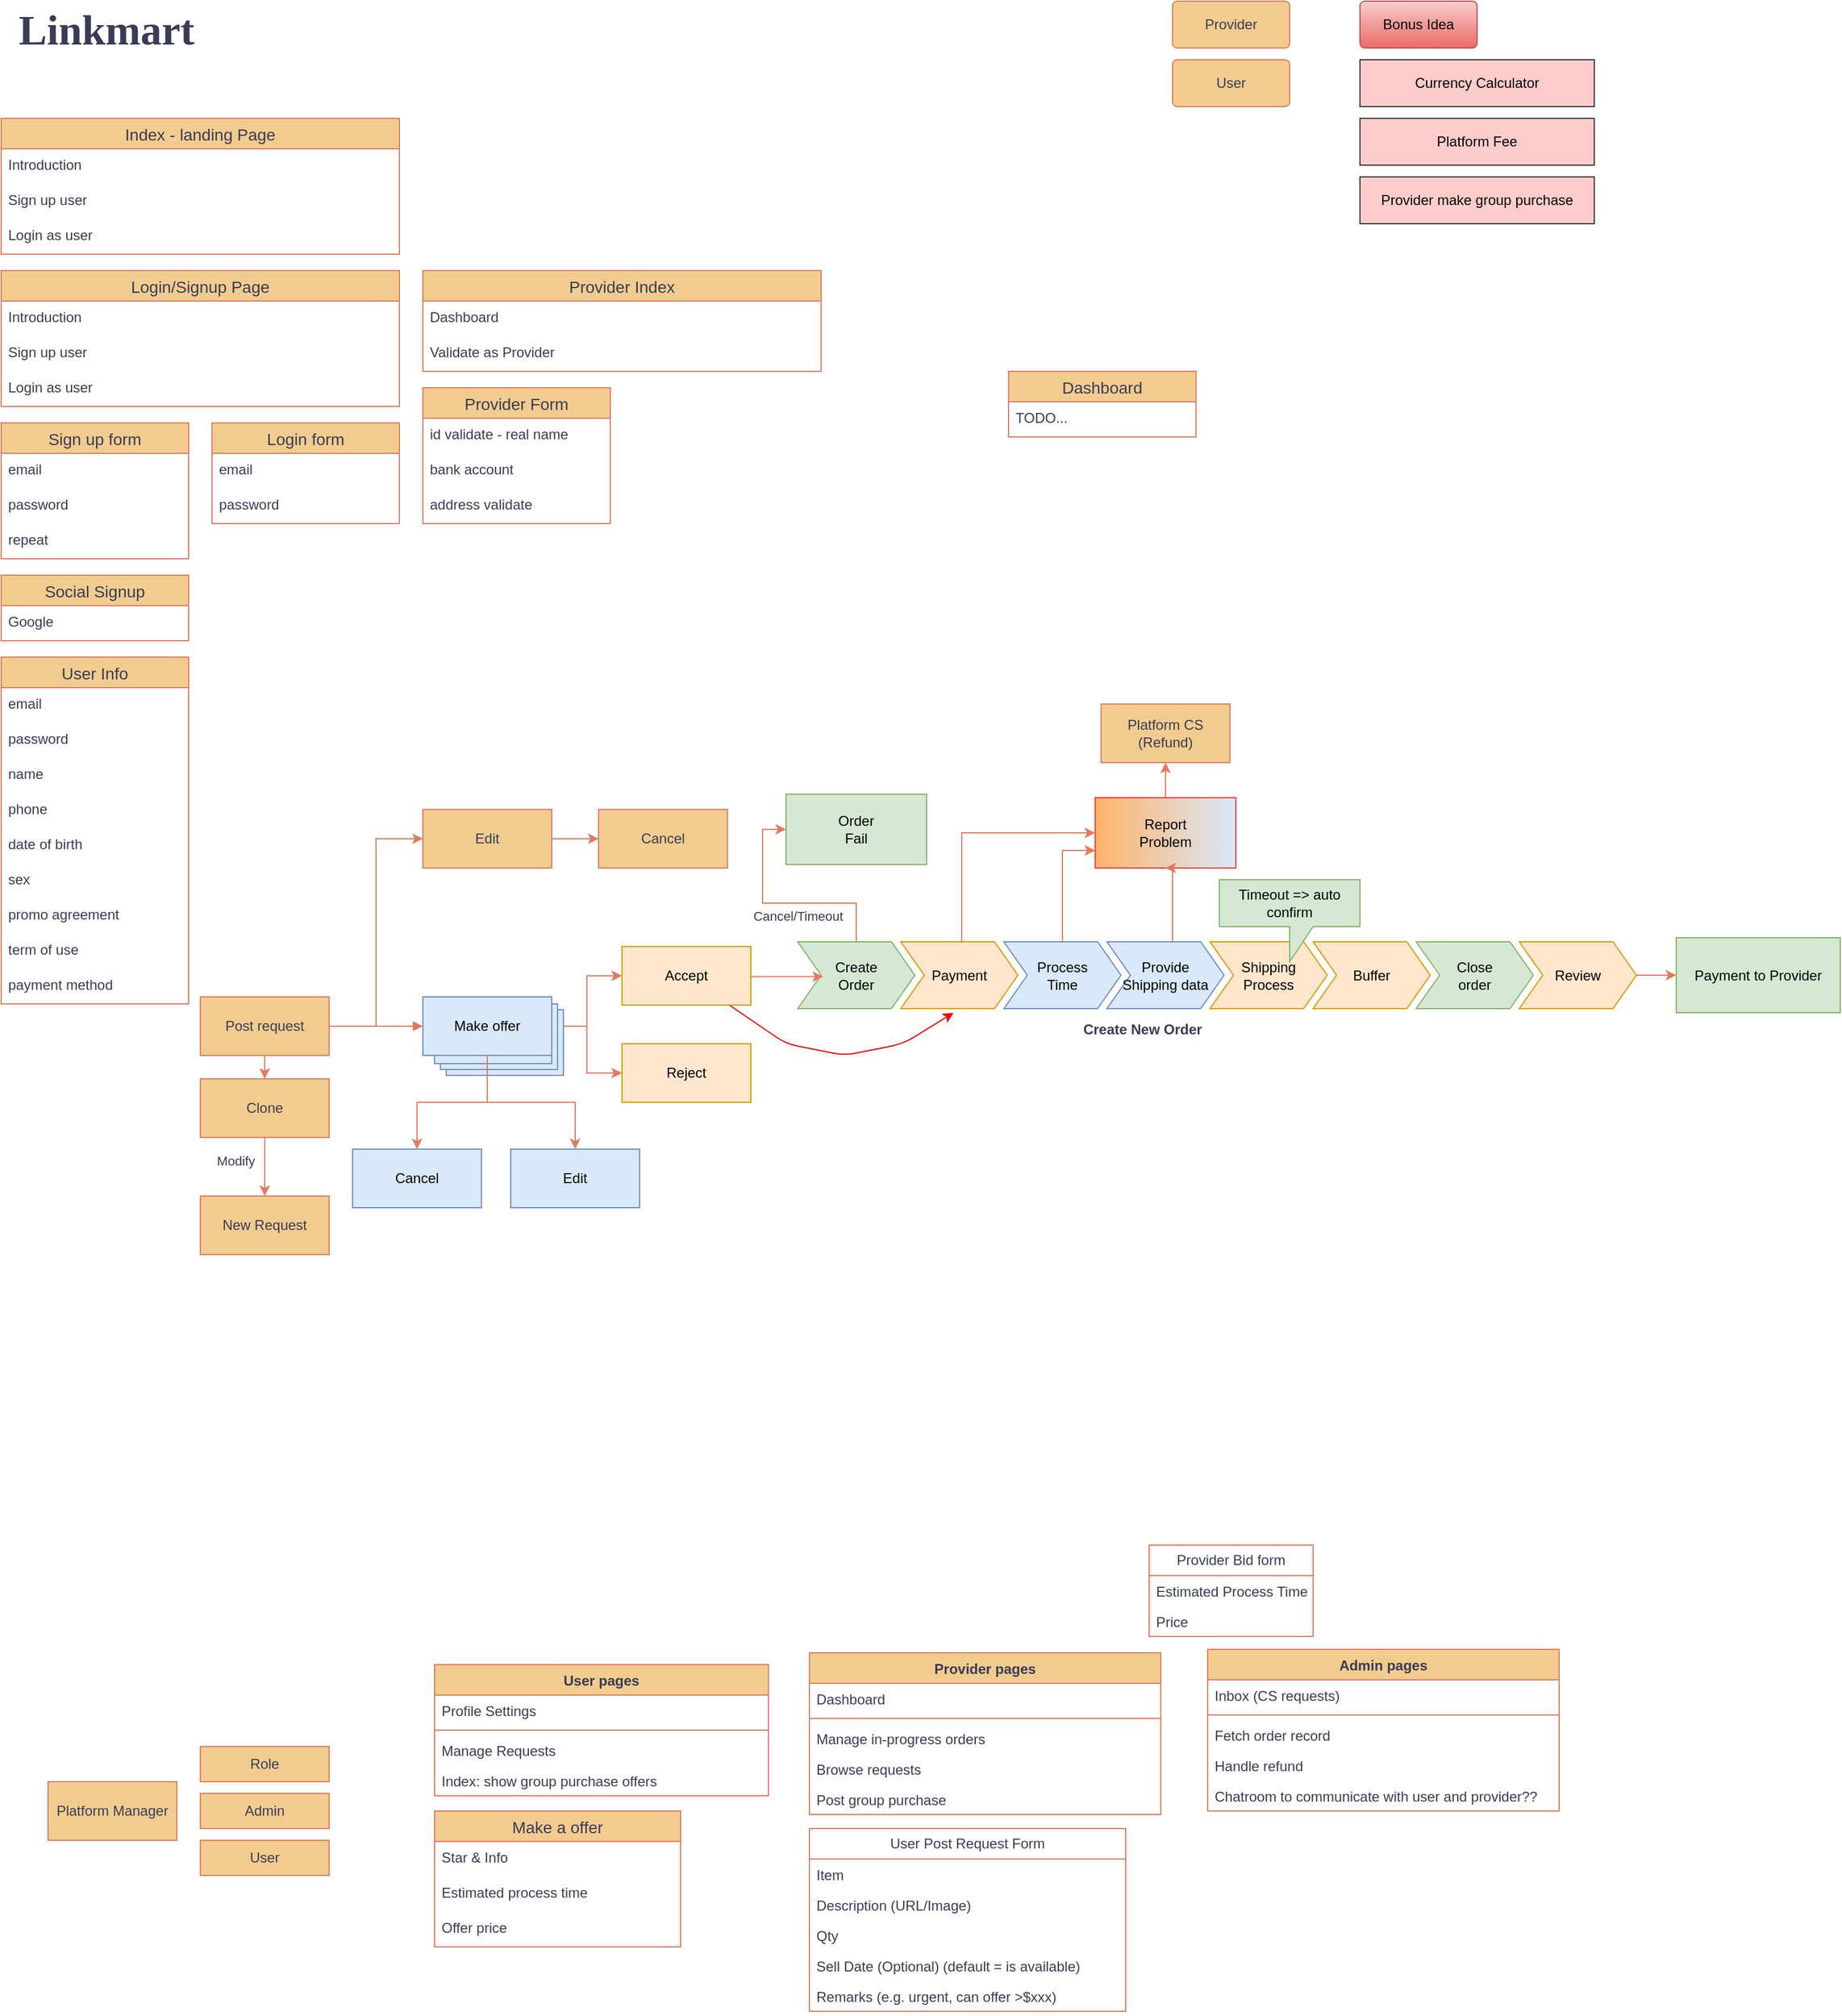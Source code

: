 <mxfile>
    <diagram name="第 1 页" id="0XTCU_xAV04RQrPbbyRg">
        <mxGraphModel dx="1621" dy="607" grid="1" gridSize="10" guides="1" tooltips="1" connect="1" arrows="1" fold="1" page="1" pageScale="1" pageWidth="1169" pageHeight="827" background="#ffffff" math="0" shadow="0">
            <root>
                <mxCell id="0"/>
                <mxCell id="1" parent="0"/>
                <mxCell id="cQLZh2I1I1kHdWBanhNK-2" value="&lt;font face=&quot;Verdana&quot; data-font-src=&quot;https://fonts.googleapis.com/css?family=ubuntu&quot; style=&quot;font-size: 36px;&quot;&gt;&lt;b style=&quot;&quot;&gt;Linkmart&lt;/b&gt;&lt;/font&gt;" style="text;html=1;strokeColor=none;fillColor=none;align=center;verticalAlign=middle;whiteSpace=wrap;rounded=0;fontColor=#393C56;" parent="1" vertex="1">
                    <mxGeometry x="60" y="30" width="140" height="30" as="geometry"/>
                </mxCell>
                <mxCell id="cQLZh2I1I1kHdWBanhNK-9" value="Index - landing Page" style="swimlane;fontStyle=0;childLayout=stackLayout;horizontal=1;startSize=26;horizontalStack=0;resizeParent=1;resizeParentMax=0;resizeLast=0;collapsible=1;marginBottom=0;align=center;fontSize=14;strokeColor=#E07A5F;fontColor=#393C56;fillColor=#F2CC8F;" parent="1" vertex="1">
                    <mxGeometry x="40" y="120" width="340" height="116" as="geometry"/>
                </mxCell>
                <mxCell id="cQLZh2I1I1kHdWBanhNK-10" value="Introduction" style="text;strokeColor=none;fillColor=none;spacingLeft=4;spacingRight=4;overflow=hidden;rotatable=0;points=[[0,0.5],[1,0.5]];portConstraint=eastwest;fontSize=12;whiteSpace=wrap;html=1;fontColor=#393C56;" parent="cQLZh2I1I1kHdWBanhNK-9" vertex="1">
                    <mxGeometry y="26" width="340" height="30" as="geometry"/>
                </mxCell>
                <mxCell id="cQLZh2I1I1kHdWBanhNK-11" value="Sign up user" style="text;strokeColor=none;fillColor=none;spacingLeft=4;spacingRight=4;overflow=hidden;rotatable=0;points=[[0,0.5],[1,0.5]];portConstraint=eastwest;fontSize=12;whiteSpace=wrap;html=1;fontColor=#393C56;" parent="cQLZh2I1I1kHdWBanhNK-9" vertex="1">
                    <mxGeometry y="56" width="340" height="30" as="geometry"/>
                </mxCell>
                <mxCell id="cQLZh2I1I1kHdWBanhNK-15" value="Login as user" style="text;strokeColor=none;fillColor=none;spacingLeft=4;spacingRight=4;overflow=hidden;rotatable=0;points=[[0,0.5],[1,0.5]];portConstraint=eastwest;fontSize=12;whiteSpace=wrap;html=1;fontColor=#393C56;" parent="cQLZh2I1I1kHdWBanhNK-9" vertex="1">
                    <mxGeometry y="86" width="340" height="30" as="geometry"/>
                </mxCell>
                <mxCell id="cQLZh2I1I1kHdWBanhNK-16" value="Sign up form" style="swimlane;fontStyle=0;childLayout=stackLayout;horizontal=1;startSize=26;horizontalStack=0;resizeParent=1;resizeParentMax=0;resizeLast=0;collapsible=1;marginBottom=0;align=center;fontSize=14;strokeColor=#E07A5F;fontColor=#393C56;fillColor=#F2CC8F;" parent="1" vertex="1">
                    <mxGeometry x="40" y="380" width="160" height="116" as="geometry"/>
                </mxCell>
                <mxCell id="cQLZh2I1I1kHdWBanhNK-17" value="email" style="text;strokeColor=none;fillColor=none;spacingLeft=4;spacingRight=4;overflow=hidden;rotatable=0;points=[[0,0.5],[1,0.5]];portConstraint=eastwest;fontSize=12;whiteSpace=wrap;html=1;fontColor=#393C56;" parent="cQLZh2I1I1kHdWBanhNK-16" vertex="1">
                    <mxGeometry y="26" width="160" height="30" as="geometry"/>
                </mxCell>
                <mxCell id="cQLZh2I1I1kHdWBanhNK-18" value="password" style="text;strokeColor=none;fillColor=none;spacingLeft=4;spacingRight=4;overflow=hidden;rotatable=0;points=[[0,0.5],[1,0.5]];portConstraint=eastwest;fontSize=12;whiteSpace=wrap;html=1;fontColor=#393C56;" parent="cQLZh2I1I1kHdWBanhNK-16" vertex="1">
                    <mxGeometry y="56" width="160" height="30" as="geometry"/>
                </mxCell>
                <mxCell id="cQLZh2I1I1kHdWBanhNK-19" value="repeat" style="text;strokeColor=none;fillColor=none;spacingLeft=4;spacingRight=4;overflow=hidden;rotatable=0;points=[[0,0.5],[1,0.5]];portConstraint=eastwest;fontSize=12;whiteSpace=wrap;html=1;fontColor=#393C56;" parent="cQLZh2I1I1kHdWBanhNK-16" vertex="1">
                    <mxGeometry y="86" width="160" height="30" as="geometry"/>
                </mxCell>
                <mxCell id="cQLZh2I1I1kHdWBanhNK-22" value="Login form" style="swimlane;fontStyle=0;childLayout=stackLayout;horizontal=1;startSize=26;horizontalStack=0;resizeParent=1;resizeParentMax=0;resizeLast=0;collapsible=1;marginBottom=0;align=center;fontSize=14;strokeColor=#E07A5F;fontColor=#393C56;fillColor=#F2CC8F;" parent="1" vertex="1">
                    <mxGeometry x="220" y="380" width="160" height="86" as="geometry"/>
                </mxCell>
                <mxCell id="cQLZh2I1I1kHdWBanhNK-23" value="email" style="text;strokeColor=none;fillColor=none;spacingLeft=4;spacingRight=4;overflow=hidden;rotatable=0;points=[[0,0.5],[1,0.5]];portConstraint=eastwest;fontSize=12;whiteSpace=wrap;html=1;fontColor=#393C56;" parent="cQLZh2I1I1kHdWBanhNK-22" vertex="1">
                    <mxGeometry y="26" width="160" height="30" as="geometry"/>
                </mxCell>
                <mxCell id="cQLZh2I1I1kHdWBanhNK-24" value="password" style="text;strokeColor=none;fillColor=none;spacingLeft=4;spacingRight=4;overflow=hidden;rotatable=0;points=[[0,0.5],[1,0.5]];portConstraint=eastwest;fontSize=12;whiteSpace=wrap;html=1;fontColor=#393C56;" parent="cQLZh2I1I1kHdWBanhNK-22" vertex="1">
                    <mxGeometry y="56" width="160" height="30" as="geometry"/>
                </mxCell>
                <mxCell id="cQLZh2I1I1kHdWBanhNK-32" value="Dashboard" style="swimlane;fontStyle=0;childLayout=stackLayout;horizontal=1;startSize=26;horizontalStack=0;resizeParent=1;resizeParentMax=0;resizeLast=0;collapsible=1;marginBottom=0;align=center;fontSize=14;strokeColor=#E07A5F;fontColor=#393C56;fillColor=#F2CC8F;" parent="1" vertex="1">
                    <mxGeometry x="900" y="336" width="160" height="56" as="geometry"/>
                </mxCell>
                <mxCell id="cQLZh2I1I1kHdWBanhNK-34" value="TODO..." style="text;strokeColor=none;fillColor=none;spacingLeft=4;spacingRight=4;overflow=hidden;rotatable=0;points=[[0,0.5],[1,0.5]];portConstraint=eastwest;fontSize=12;whiteSpace=wrap;html=1;fontColor=#393C56;" parent="cQLZh2I1I1kHdWBanhNK-32" vertex="1">
                    <mxGeometry y="26" width="160" height="30" as="geometry"/>
                </mxCell>
                <mxCell id="cQLZh2I1I1kHdWBanhNK-39" value="Provider" style="rounded=1;arcSize=10;whiteSpace=wrap;html=1;align=center;strokeColor=#E07A5F;fontColor=#393C56;fillColor=#F2CC8F;" parent="1" vertex="1">
                    <mxGeometry x="1040" y="20" width="100" height="40" as="geometry"/>
                </mxCell>
                <mxCell id="cQLZh2I1I1kHdWBanhNK-40" value="User" style="rounded=1;arcSize=10;whiteSpace=wrap;html=1;align=center;strokeColor=#E07A5F;fontColor=#393C56;fillColor=#F2CC8F;" parent="1" vertex="1">
                    <mxGeometry x="1040" y="70" width="100" height="40" as="geometry"/>
                </mxCell>
                <mxCell id="cQLZh2I1I1kHdWBanhNK-42" value="Login/Signup Page" style="swimlane;fontStyle=0;childLayout=stackLayout;horizontal=1;startSize=26;horizontalStack=0;resizeParent=1;resizeParentMax=0;resizeLast=0;collapsible=1;marginBottom=0;align=center;fontSize=14;strokeColor=#E07A5F;fontColor=#393C56;fillColor=#F2CC8F;" parent="1" vertex="1">
                    <mxGeometry x="40" y="250" width="340" height="116" as="geometry"/>
                </mxCell>
                <mxCell id="cQLZh2I1I1kHdWBanhNK-43" value="Introduction" style="text;strokeColor=none;fillColor=none;spacingLeft=4;spacingRight=4;overflow=hidden;rotatable=0;points=[[0,0.5],[1,0.5]];portConstraint=eastwest;fontSize=12;whiteSpace=wrap;html=1;fontColor=#393C56;" parent="cQLZh2I1I1kHdWBanhNK-42" vertex="1">
                    <mxGeometry y="26" width="340" height="30" as="geometry"/>
                </mxCell>
                <mxCell id="cQLZh2I1I1kHdWBanhNK-44" value="Sign up user" style="text;strokeColor=none;fillColor=none;spacingLeft=4;spacingRight=4;overflow=hidden;rotatable=0;points=[[0,0.5],[1,0.5]];portConstraint=eastwest;fontSize=12;whiteSpace=wrap;html=1;fontColor=#393C56;" parent="cQLZh2I1I1kHdWBanhNK-42" vertex="1">
                    <mxGeometry y="56" width="340" height="30" as="geometry"/>
                </mxCell>
                <mxCell id="cQLZh2I1I1kHdWBanhNK-45" value="Login as user" style="text;strokeColor=none;fillColor=none;spacingLeft=4;spacingRight=4;overflow=hidden;rotatable=0;points=[[0,0.5],[1,0.5]];portConstraint=eastwest;fontSize=12;whiteSpace=wrap;html=1;fontColor=#393C56;" parent="cQLZh2I1I1kHdWBanhNK-42" vertex="1">
                    <mxGeometry y="86" width="340" height="30" as="geometry"/>
                </mxCell>
                <mxCell id="cQLZh2I1I1kHdWBanhNK-47" value="Social Signup" style="swimlane;fontStyle=0;childLayout=stackLayout;horizontal=1;startSize=26;horizontalStack=0;resizeParent=1;resizeParentMax=0;resizeLast=0;collapsible=1;marginBottom=0;align=center;fontSize=14;strokeColor=#E07A5F;fontColor=#393C56;fillColor=#F2CC8F;" parent="1" vertex="1">
                    <mxGeometry x="40" y="510" width="160" height="56" as="geometry"/>
                </mxCell>
                <mxCell id="cQLZh2I1I1kHdWBanhNK-49" value="Google" style="text;strokeColor=none;fillColor=none;spacingLeft=4;spacingRight=4;overflow=hidden;rotatable=0;points=[[0,0.5],[1,0.5]];portConstraint=eastwest;fontSize=12;whiteSpace=wrap;html=1;fontColor=#393C56;" parent="cQLZh2I1I1kHdWBanhNK-47" vertex="1">
                    <mxGeometry y="26" width="160" height="30" as="geometry"/>
                </mxCell>
                <mxCell id="CWFfOzk6u2GjA8sNsx_d-1" value="Provider Form" style="swimlane;fontStyle=0;childLayout=stackLayout;horizontal=1;startSize=26;horizontalStack=0;resizeParent=1;resizeParentMax=0;resizeLast=0;collapsible=1;marginBottom=0;align=center;fontSize=14;strokeColor=#E07A5F;fontColor=#393C56;fillColor=#F2CC8F;" parent="1" vertex="1">
                    <mxGeometry x="400" y="350" width="160" height="116" as="geometry"/>
                </mxCell>
                <mxCell id="CWFfOzk6u2GjA8sNsx_d-4" value="id validate - real name" style="text;strokeColor=none;fillColor=none;spacingLeft=4;spacingRight=4;overflow=hidden;rotatable=0;points=[[0,0.5],[1,0.5]];portConstraint=eastwest;fontSize=12;whiteSpace=wrap;html=1;fontColor=#393C56;" parent="CWFfOzk6u2GjA8sNsx_d-1" vertex="1">
                    <mxGeometry y="26" width="160" height="30" as="geometry"/>
                </mxCell>
                <mxCell id="CWFfOzk6u2GjA8sNsx_d-9" value="bank account" style="text;strokeColor=none;fillColor=none;spacingLeft=4;spacingRight=4;overflow=hidden;rotatable=0;points=[[0,0.5],[1,0.5]];portConstraint=eastwest;fontSize=12;whiteSpace=wrap;html=1;fontColor=#393C56;" parent="CWFfOzk6u2GjA8sNsx_d-1" vertex="1">
                    <mxGeometry y="56" width="160" height="30" as="geometry"/>
                </mxCell>
                <mxCell id="CWFfOzk6u2GjA8sNsx_d-26" value="address validate" style="text;strokeColor=none;fillColor=none;spacingLeft=4;spacingRight=4;overflow=hidden;rotatable=0;points=[[0,0.5],[1,0.5]];portConstraint=eastwest;fontSize=12;whiteSpace=wrap;html=1;fontColor=#393C56;" parent="CWFfOzk6u2GjA8sNsx_d-1" vertex="1">
                    <mxGeometry y="86" width="160" height="30" as="geometry"/>
                </mxCell>
                <mxCell id="CWFfOzk6u2GjA8sNsx_d-10" value="Provider Index" style="swimlane;fontStyle=0;childLayout=stackLayout;horizontal=1;startSize=26;horizontalStack=0;resizeParent=1;resizeParentMax=0;resizeLast=0;collapsible=1;marginBottom=0;align=center;fontSize=14;strokeColor=#E07A5F;fontColor=#393C56;fillColor=#F2CC8F;" parent="1" vertex="1">
                    <mxGeometry x="400" y="250" width="340" height="86" as="geometry"/>
                </mxCell>
                <mxCell id="CWFfOzk6u2GjA8sNsx_d-11" value="Dashboard" style="text;strokeColor=none;fillColor=none;spacingLeft=4;spacingRight=4;overflow=hidden;rotatable=0;points=[[0,0.5],[1,0.5]];portConstraint=eastwest;fontSize=12;whiteSpace=wrap;html=1;fontColor=#393C56;" parent="CWFfOzk6u2GjA8sNsx_d-10" vertex="1">
                    <mxGeometry y="26" width="340" height="30" as="geometry"/>
                </mxCell>
                <mxCell id="CWFfOzk6u2GjA8sNsx_d-14" value="Validate as Provider" style="text;strokeColor=none;fillColor=none;spacingLeft=4;spacingRight=4;overflow=hidden;rotatable=0;points=[[0,0.5],[1,0.5]];portConstraint=eastwest;fontSize=12;whiteSpace=wrap;html=1;fontColor=#393C56;" parent="CWFfOzk6u2GjA8sNsx_d-10" vertex="1">
                    <mxGeometry y="56" width="340" height="30" as="geometry"/>
                </mxCell>
                <mxCell id="CWFfOzk6u2GjA8sNsx_d-15" value="User Info" style="swimlane;fontStyle=0;childLayout=stackLayout;horizontal=1;startSize=26;horizontalStack=0;resizeParent=1;resizeParentMax=0;resizeLast=0;collapsible=1;marginBottom=0;align=center;fontSize=14;strokeColor=#E07A5F;fontColor=#393C56;fillColor=#F2CC8F;" parent="1" vertex="1">
                    <mxGeometry x="40" y="580" width="160" height="296" as="geometry"/>
                </mxCell>
                <mxCell id="CWFfOzk6u2GjA8sNsx_d-16" value="email" style="text;strokeColor=none;fillColor=none;spacingLeft=4;spacingRight=4;overflow=hidden;rotatable=0;points=[[0,0.5],[1,0.5]];portConstraint=eastwest;fontSize=12;whiteSpace=wrap;html=1;fontColor=#393C56;" parent="CWFfOzk6u2GjA8sNsx_d-15" vertex="1">
                    <mxGeometry y="26" width="160" height="30" as="geometry"/>
                </mxCell>
                <mxCell id="CWFfOzk6u2GjA8sNsx_d-17" value="password" style="text;strokeColor=none;fillColor=none;spacingLeft=4;spacingRight=4;overflow=hidden;rotatable=0;points=[[0,0.5],[1,0.5]];portConstraint=eastwest;fontSize=12;whiteSpace=wrap;html=1;fontColor=#393C56;" parent="CWFfOzk6u2GjA8sNsx_d-15" vertex="1">
                    <mxGeometry y="56" width="160" height="30" as="geometry"/>
                </mxCell>
                <mxCell id="CWFfOzk6u2GjA8sNsx_d-18" value="name" style="text;strokeColor=none;fillColor=none;spacingLeft=4;spacingRight=4;overflow=hidden;rotatable=0;points=[[0,0.5],[1,0.5]];portConstraint=eastwest;fontSize=12;whiteSpace=wrap;html=1;fontColor=#393C56;" parent="CWFfOzk6u2GjA8sNsx_d-15" vertex="1">
                    <mxGeometry y="86" width="160" height="30" as="geometry"/>
                </mxCell>
                <mxCell id="CWFfOzk6u2GjA8sNsx_d-19" value="phone" style="text;strokeColor=none;fillColor=none;spacingLeft=4;spacingRight=4;overflow=hidden;rotatable=0;points=[[0,0.5],[1,0.5]];portConstraint=eastwest;fontSize=12;whiteSpace=wrap;html=1;fontColor=#393C56;" parent="CWFfOzk6u2GjA8sNsx_d-15" vertex="1">
                    <mxGeometry y="116" width="160" height="30" as="geometry"/>
                </mxCell>
                <mxCell id="CWFfOzk6u2GjA8sNsx_d-20" value="date of birth" style="text;strokeColor=none;fillColor=none;spacingLeft=4;spacingRight=4;overflow=hidden;rotatable=0;points=[[0,0.5],[1,0.5]];portConstraint=eastwest;fontSize=12;whiteSpace=wrap;html=1;fontColor=#393C56;" parent="CWFfOzk6u2GjA8sNsx_d-15" vertex="1">
                    <mxGeometry y="146" width="160" height="30" as="geometry"/>
                </mxCell>
                <mxCell id="CWFfOzk6u2GjA8sNsx_d-21" value="sex" style="text;strokeColor=none;fillColor=none;spacingLeft=4;spacingRight=4;overflow=hidden;rotatable=0;points=[[0,0.5],[1,0.5]];portConstraint=eastwest;fontSize=12;whiteSpace=wrap;html=1;fontColor=#393C56;" parent="CWFfOzk6u2GjA8sNsx_d-15" vertex="1">
                    <mxGeometry y="176" width="160" height="30" as="geometry"/>
                </mxCell>
                <mxCell id="CWFfOzk6u2GjA8sNsx_d-22" value="promo agreement" style="text;strokeColor=none;fillColor=none;spacingLeft=4;spacingRight=4;overflow=hidden;rotatable=0;points=[[0,0.5],[1,0.5]];portConstraint=eastwest;fontSize=12;whiteSpace=wrap;html=1;fontColor=#393C56;" parent="CWFfOzk6u2GjA8sNsx_d-15" vertex="1">
                    <mxGeometry y="206" width="160" height="30" as="geometry"/>
                </mxCell>
                <mxCell id="CWFfOzk6u2GjA8sNsx_d-23" value="term of use" style="text;strokeColor=none;fillColor=none;spacingLeft=4;spacingRight=4;overflow=hidden;rotatable=0;points=[[0,0.5],[1,0.5]];portConstraint=eastwest;fontSize=12;whiteSpace=wrap;html=1;fontColor=#393C56;" parent="CWFfOzk6u2GjA8sNsx_d-15" vertex="1">
                    <mxGeometry y="236" width="160" height="30" as="geometry"/>
                </mxCell>
                <mxCell id="CWFfOzk6u2GjA8sNsx_d-223" value="payment method" style="text;strokeColor=none;fillColor=none;spacingLeft=4;spacingRight=4;overflow=hidden;rotatable=0;points=[[0,0.5],[1,0.5]];portConstraint=eastwest;fontSize=12;whiteSpace=wrap;html=1;fontColor=#393C56;" parent="CWFfOzk6u2GjA8sNsx_d-15" vertex="1">
                    <mxGeometry y="266" width="160" height="30" as="geometry"/>
                </mxCell>
                <mxCell id="CWFfOzk6u2GjA8sNsx_d-36" value="Platform Manager" style="html=1;whiteSpace=wrap;strokeColor=#E07A5F;fontColor=#393C56;fillColor=#F2CC8F;" parent="1" vertex="1">
                    <mxGeometry x="80" y="1540" width="110" height="50" as="geometry"/>
                </mxCell>
                <mxCell id="CWFfOzk6u2GjA8sNsx_d-41" value="" style="group" parent="1" connectable="0" vertex="1">
                    <mxGeometry x="210" y="1510" width="110" height="110" as="geometry"/>
                </mxCell>
                <mxCell id="CWFfOzk6u2GjA8sNsx_d-38" value="Role" style="html=1;whiteSpace=wrap;strokeColor=#E07A5F;fontColor=#393C56;fillColor=#F2CC8F;" parent="CWFfOzk6u2GjA8sNsx_d-41" vertex="1">
                    <mxGeometry width="110" height="30" as="geometry"/>
                </mxCell>
                <mxCell id="CWFfOzk6u2GjA8sNsx_d-39" value="Admin" style="html=1;whiteSpace=wrap;strokeColor=#E07A5F;fontColor=#393C56;fillColor=#F2CC8F;" parent="CWFfOzk6u2GjA8sNsx_d-41" vertex="1">
                    <mxGeometry y="40" width="110" height="30" as="geometry"/>
                </mxCell>
                <mxCell id="CWFfOzk6u2GjA8sNsx_d-40" value="User" style="html=1;whiteSpace=wrap;strokeColor=#E07A5F;fontColor=#393C56;fillColor=#F2CC8F;" parent="CWFfOzk6u2GjA8sNsx_d-41" vertex="1">
                    <mxGeometry y="80" width="110" height="30" as="geometry"/>
                </mxCell>
                <mxCell id="CWFfOzk6u2GjA8sNsx_d-61" value="Make a offer" style="swimlane;fontStyle=0;childLayout=stackLayout;horizontal=1;startSize=26;horizontalStack=0;resizeParent=1;resizeParentMax=0;resizeLast=0;collapsible=1;marginBottom=0;align=center;fontSize=14;strokeColor=#E07A5F;fontColor=#393C56;fillColor=#F2CC8F;" parent="1" vertex="1">
                    <mxGeometry x="410" y="1565" width="210" height="116" as="geometry"/>
                </mxCell>
                <mxCell id="CWFfOzk6u2GjA8sNsx_d-62" value="Star &amp;amp; Info" style="text;strokeColor=none;fillColor=none;spacingLeft=4;spacingRight=4;overflow=hidden;rotatable=0;points=[[0,0.5],[1,0.5]];portConstraint=eastwest;fontSize=12;whiteSpace=wrap;html=1;fontColor=#393C56;" parent="CWFfOzk6u2GjA8sNsx_d-61" vertex="1">
                    <mxGeometry y="26" width="210" height="30" as="geometry"/>
                </mxCell>
                <mxCell id="CWFfOzk6u2GjA8sNsx_d-63" value="Estimated process time" style="text;strokeColor=none;fillColor=none;spacingLeft=4;spacingRight=4;overflow=hidden;rotatable=0;points=[[0,0.5],[1,0.5]];portConstraint=eastwest;fontSize=12;whiteSpace=wrap;html=1;fontColor=#393C56;" parent="CWFfOzk6u2GjA8sNsx_d-61" vertex="1">
                    <mxGeometry y="56" width="210" height="30" as="geometry"/>
                </mxCell>
                <mxCell id="CWFfOzk6u2GjA8sNsx_d-64" value="Offer price" style="text;strokeColor=none;fillColor=none;spacingLeft=4;spacingRight=4;overflow=hidden;rotatable=0;points=[[0,0.5],[1,0.5]];portConstraint=eastwest;fontSize=12;whiteSpace=wrap;html=1;fontColor=#393C56;" parent="CWFfOzk6u2GjA8sNsx_d-61" vertex="1">
                    <mxGeometry y="86" width="210" height="30" as="geometry"/>
                </mxCell>
                <mxCell id="CWFfOzk6u2GjA8sNsx_d-178" style="edgeStyle=orthogonalEdgeStyle;rounded=0;orthogonalLoop=1;jettySize=auto;html=1;entryX=0;entryY=0.5;entryDx=0;entryDy=0;strokeColor=#E07A5F;fontColor=#393C56;fillColor=#F2CC8F;" parent="1" source="CWFfOzk6u2GjA8sNsx_d-70" target="CWFfOzk6u2GjA8sNsx_d-177" edge="1">
                    <mxGeometry relative="1" as="geometry"/>
                </mxCell>
                <mxCell id="CWFfOzk6u2GjA8sNsx_d-227" value="" style="edgeStyle=orthogonalEdgeStyle;rounded=0;orthogonalLoop=1;jettySize=auto;html=1;strokeColor=#E07A5F;fontColor=#393C56;fillColor=#F2CC8F;" parent="1" source="CWFfOzk6u2GjA8sNsx_d-70" target="CWFfOzk6u2GjA8sNsx_d-226" edge="1">
                    <mxGeometry relative="1" as="geometry"/>
                </mxCell>
                <mxCell id="CWFfOzk6u2GjA8sNsx_d-70" value="Post request" style="html=1;whiteSpace=wrap;strokeColor=#E07A5F;fontColor=#393C56;fillColor=#F2CC8F;" parent="1" vertex="1">
                    <mxGeometry x="210" y="870" width="110" height="50" as="geometry"/>
                </mxCell>
                <mxCell id="CWFfOzk6u2GjA8sNsx_d-172" style="edgeStyle=orthogonalEdgeStyle;rounded=0;orthogonalLoop=1;jettySize=auto;html=1;entryX=0;entryY=0.5;entryDx=0;entryDy=0;strokeColor=#E07A5F;fontColor=#000000;fillColor=#F2CC8F;" parent="1" source="CWFfOzk6u2GjA8sNsx_d-71" target="CWFfOzk6u2GjA8sNsx_d-75" edge="1">
                    <mxGeometry relative="1" as="geometry">
                        <Array as="points">
                            <mxPoint x="540" y="895"/>
                            <mxPoint x="540" y="935"/>
                        </Array>
                    </mxGeometry>
                </mxCell>
                <mxCell id="CWFfOzk6u2GjA8sNsx_d-174" style="edgeStyle=orthogonalEdgeStyle;rounded=0;orthogonalLoop=1;jettySize=auto;html=1;entryX=0;entryY=0.5;entryDx=0;entryDy=0;strokeColor=#E07A5F;fontColor=#000000;fillColor=#F2CC8F;" parent="1" source="CWFfOzk6u2GjA8sNsx_d-71" target="CWFfOzk6u2GjA8sNsx_d-74" edge="1">
                    <mxGeometry relative="1" as="geometry"/>
                </mxCell>
                <mxCell id="4" style="edgeStyle=none;html=1;entryX=0.45;entryY=1.064;entryDx=0;entryDy=0;entryPerimeter=0;strokeColor=#F00000;" edge="1" parent="1" source="CWFfOzk6u2GjA8sNsx_d-74" target="CWFfOzk6u2GjA8sNsx_d-190">
                    <mxGeometry relative="1" as="geometry">
                        <Array as="points">
                            <mxPoint x="710" y="910"/>
                            <mxPoint x="760" y="920"/>
                            <mxPoint x="810" y="910"/>
                        </Array>
                    </mxGeometry>
                </mxCell>
                <mxCell id="CWFfOzk6u2GjA8sNsx_d-74" value="Accept" style="html=1;whiteSpace=wrap;strokeColor=#d79b00;fillColor=#ffe6cc;fontColor=#000000;" parent="1" vertex="1">
                    <mxGeometry x="570" y="827" width="110" height="50" as="geometry"/>
                </mxCell>
                <mxCell id="CWFfOzk6u2GjA8sNsx_d-75" value="Reject" style="html=1;whiteSpace=wrap;strokeColor=#d79b00;fillColor=#ffe6cc;fontColor=#000000;" parent="1" vertex="1">
                    <mxGeometry x="570" y="910" width="110" height="50" as="geometry"/>
                </mxCell>
                <mxCell id="CWFfOzk6u2GjA8sNsx_d-84" value="" style="endArrow=block;endFill=1;html=1;edgeStyle=orthogonalEdgeStyle;align=left;verticalAlign=top;rounded=0;strokeColor=#E07A5F;fontColor=#393C56;fillColor=#F2CC8F;entryX=0;entryY=0.5;entryDx=0;entryDy=0;exitX=1;exitY=0.5;exitDx=0;exitDy=0;" parent="1" source="CWFfOzk6u2GjA8sNsx_d-70" target="CWFfOzk6u2GjA8sNsx_d-71" edge="1">
                    <mxGeometry x="-1" relative="1" as="geometry">
                        <mxPoint x="680" y="845" as="sourcePoint"/>
                        <mxPoint x="740" y="845" as="targetPoint"/>
                    </mxGeometry>
                </mxCell>
                <mxCell id="CWFfOzk6u2GjA8sNsx_d-92" value="Cancel" style="html=1;whiteSpace=wrap;strokeColor=#E07A5F;fontColor=#393C56;fillColor=#F2CC8F;" parent="1" vertex="1">
                    <mxGeometry x="550" y="710" width="110" height="50" as="geometry"/>
                </mxCell>
                <mxCell id="CWFfOzk6u2GjA8sNsx_d-103" value="Payment to Provider" style="html=1;whiteSpace=wrap;strokeColor=#82b366;fillColor=#d5e8d4;fontColor=#000000;" parent="1" vertex="1">
                    <mxGeometry x="1470" y="819.5" width="140" height="64" as="geometry"/>
                </mxCell>
                <mxCell id="CWFfOzk6u2GjA8sNsx_d-114" value="Platform CS&lt;br&gt;(Refund)" style="html=1;whiteSpace=wrap;strokeColor=#E07A5F;fontColor=#393C56;fillColor=#F2CC8F;" parent="1" vertex="1">
                    <mxGeometry x="979" y="620" width="110" height="50" as="geometry"/>
                </mxCell>
                <mxCell id="CWFfOzk6u2GjA8sNsx_d-129" value="Provider Bid form" style="swimlane;fontStyle=0;childLayout=stackLayout;horizontal=1;startSize=26;fillColor=none;horizontalStack=0;resizeParent=1;resizeParentMax=0;resizeLast=0;collapsible=1;marginBottom=0;whiteSpace=wrap;html=1;strokeColor=#E07A5F;fontColor=#393C56;" parent="1" vertex="1">
                    <mxGeometry x="1020" y="1338" width="140" height="78" as="geometry"/>
                </mxCell>
                <mxCell id="CWFfOzk6u2GjA8sNsx_d-130" value="Estimated Process Time" style="text;strokeColor=none;fillColor=none;align=left;verticalAlign=top;spacingLeft=4;spacingRight=4;overflow=hidden;rotatable=0;points=[[0,0.5],[1,0.5]];portConstraint=eastwest;whiteSpace=wrap;html=1;fontColor=#393C56;" parent="CWFfOzk6u2GjA8sNsx_d-129" vertex="1">
                    <mxGeometry y="26" width="140" height="26" as="geometry"/>
                </mxCell>
                <mxCell id="CWFfOzk6u2GjA8sNsx_d-131" value="Price" style="text;strokeColor=none;fillColor=none;align=left;verticalAlign=top;spacingLeft=4;spacingRight=4;overflow=hidden;rotatable=0;points=[[0,0.5],[1,0.5]];portConstraint=eastwest;whiteSpace=wrap;html=1;fontColor=#393C56;" parent="CWFfOzk6u2GjA8sNsx_d-129" vertex="1">
                    <mxGeometry y="52" width="140" height="26" as="geometry"/>
                </mxCell>
                <mxCell id="CWFfOzk6u2GjA8sNsx_d-133" value="User Post Request Form" style="swimlane;fontStyle=0;childLayout=stackLayout;horizontal=1;startSize=26;fillColor=none;horizontalStack=0;resizeParent=1;resizeParentMax=0;resizeLast=0;collapsible=1;marginBottom=0;whiteSpace=wrap;html=1;strokeColor=#E07A5F;fontColor=#393C56;" parent="1" vertex="1">
                    <mxGeometry x="730" y="1580" width="270" height="156" as="geometry"/>
                </mxCell>
                <mxCell id="CWFfOzk6u2GjA8sNsx_d-134" value="Item" style="text;strokeColor=none;fillColor=none;align=left;verticalAlign=top;spacingLeft=4;spacingRight=4;overflow=hidden;rotatable=0;points=[[0,0.5],[1,0.5]];portConstraint=eastwest;whiteSpace=wrap;html=1;fontColor=#393C56;" parent="CWFfOzk6u2GjA8sNsx_d-133" vertex="1">
                    <mxGeometry y="26" width="270" height="26" as="geometry"/>
                </mxCell>
                <mxCell id="CWFfOzk6u2GjA8sNsx_d-135" value="Description (URL/Image)" style="text;strokeColor=none;fillColor=none;align=left;verticalAlign=top;spacingLeft=4;spacingRight=4;overflow=hidden;rotatable=0;points=[[0,0.5],[1,0.5]];portConstraint=eastwest;whiteSpace=wrap;html=1;fontColor=#393C56;" parent="CWFfOzk6u2GjA8sNsx_d-133" vertex="1">
                    <mxGeometry y="52" width="270" height="26" as="geometry"/>
                </mxCell>
                <mxCell id="CWFfOzk6u2GjA8sNsx_d-137" value="Qty" style="text;strokeColor=none;fillColor=none;align=left;verticalAlign=top;spacingLeft=4;spacingRight=4;overflow=hidden;rotatable=0;points=[[0,0.5],[1,0.5]];portConstraint=eastwest;whiteSpace=wrap;html=1;fontColor=#393C56;" parent="CWFfOzk6u2GjA8sNsx_d-133" vertex="1">
                    <mxGeometry y="78" width="270" height="26" as="geometry"/>
                </mxCell>
                <mxCell id="CWFfOzk6u2GjA8sNsx_d-139" value="Sell Date (Optional) (default = is available)" style="text;strokeColor=none;fillColor=none;align=left;verticalAlign=top;spacingLeft=4;spacingRight=4;overflow=hidden;rotatable=0;points=[[0,0.5],[1,0.5]];portConstraint=eastwest;whiteSpace=wrap;html=1;fontColor=#393C56;" parent="CWFfOzk6u2GjA8sNsx_d-133" vertex="1">
                    <mxGeometry y="104" width="270" height="26" as="geometry"/>
                </mxCell>
                <mxCell id="CWFfOzk6u2GjA8sNsx_d-141" value="Remarks (e.g. urgent, can offer &amp;gt;$xxx)" style="text;strokeColor=none;fillColor=none;align=left;verticalAlign=top;spacingLeft=4;spacingRight=4;overflow=hidden;rotatable=0;points=[[0,0.5],[1,0.5]];portConstraint=eastwest;whiteSpace=wrap;html=1;fontColor=#393C56;" parent="CWFfOzk6u2GjA8sNsx_d-133" vertex="1">
                    <mxGeometry y="130" width="270" height="26" as="geometry"/>
                </mxCell>
                <mxCell id="CWFfOzk6u2GjA8sNsx_d-142" value="User pages" style="swimlane;fontStyle=1;align=center;verticalAlign=top;childLayout=stackLayout;horizontal=1;startSize=26;horizontalStack=0;resizeParent=1;resizeParentMax=0;resizeLast=0;collapsible=1;marginBottom=0;whiteSpace=wrap;html=1;strokeColor=#E07A5F;fontColor=#393C56;fillColor=#F2CC8F;" parent="1" vertex="1">
                    <mxGeometry x="410" y="1440" width="285" height="112" as="geometry"/>
                </mxCell>
                <mxCell id="CWFfOzk6u2GjA8sNsx_d-143" value="Profile Settings" style="text;strokeColor=none;fillColor=none;align=left;verticalAlign=top;spacingLeft=4;spacingRight=4;overflow=hidden;rotatable=0;points=[[0,0.5],[1,0.5]];portConstraint=eastwest;whiteSpace=wrap;html=1;fontColor=#393C56;" parent="CWFfOzk6u2GjA8sNsx_d-142" vertex="1">
                    <mxGeometry y="26" width="285" height="26" as="geometry"/>
                </mxCell>
                <mxCell id="CWFfOzk6u2GjA8sNsx_d-144" value="" style="line;strokeWidth=1;fillColor=none;align=left;verticalAlign=middle;spacingTop=-1;spacingLeft=3;spacingRight=3;rotatable=0;labelPosition=right;points=[];portConstraint=eastwest;strokeColor=inherit;fontColor=#393C56;" parent="CWFfOzk6u2GjA8sNsx_d-142" vertex="1">
                    <mxGeometry y="52" width="285" height="8" as="geometry"/>
                </mxCell>
                <mxCell id="CWFfOzk6u2GjA8sNsx_d-145" value="Manage Requests" style="text;strokeColor=none;fillColor=none;align=left;verticalAlign=top;spacingLeft=4;spacingRight=4;overflow=hidden;rotatable=0;points=[[0,0.5],[1,0.5]];portConstraint=eastwest;whiteSpace=wrap;html=1;fontColor=#393C56;" parent="CWFfOzk6u2GjA8sNsx_d-142" vertex="1">
                    <mxGeometry y="60" width="285" height="26" as="geometry"/>
                </mxCell>
                <mxCell id="CWFfOzk6u2GjA8sNsx_d-152" value="Index: show group purchase offers" style="text;strokeColor=none;fillColor=none;align=left;verticalAlign=top;spacingLeft=4;spacingRight=4;overflow=hidden;rotatable=0;points=[[0,0.5],[1,0.5]];portConstraint=eastwest;whiteSpace=wrap;html=1;fontColor=#393C56;" parent="CWFfOzk6u2GjA8sNsx_d-142" vertex="1">
                    <mxGeometry y="86" width="285" height="26" as="geometry"/>
                </mxCell>
                <mxCell id="CWFfOzk6u2GjA8sNsx_d-146" value="Provider pages" style="swimlane;fontStyle=1;align=center;verticalAlign=top;childLayout=stackLayout;horizontal=1;startSize=26;horizontalStack=0;resizeParent=1;resizeParentMax=0;resizeLast=0;collapsible=1;marginBottom=0;whiteSpace=wrap;html=1;strokeColor=#E07A5F;fontColor=#393C56;fillColor=#F2CC8F;" parent="1" vertex="1">
                    <mxGeometry x="730" y="1430" width="300" height="138" as="geometry"/>
                </mxCell>
                <mxCell id="CWFfOzk6u2GjA8sNsx_d-147" value="Dashboard" style="text;strokeColor=none;fillColor=none;align=left;verticalAlign=top;spacingLeft=4;spacingRight=4;overflow=hidden;rotatable=0;points=[[0,0.5],[1,0.5]];portConstraint=eastwest;whiteSpace=wrap;html=1;fontColor=#393C56;" parent="CWFfOzk6u2GjA8sNsx_d-146" vertex="1">
                    <mxGeometry y="26" width="300" height="26" as="geometry"/>
                </mxCell>
                <mxCell id="CWFfOzk6u2GjA8sNsx_d-148" value="" style="line;strokeWidth=1;fillColor=none;align=left;verticalAlign=middle;spacingTop=-1;spacingLeft=3;spacingRight=3;rotatable=0;labelPosition=right;points=[];portConstraint=eastwest;strokeColor=inherit;fontColor=#393C56;" parent="CWFfOzk6u2GjA8sNsx_d-146" vertex="1">
                    <mxGeometry y="52" width="300" height="8" as="geometry"/>
                </mxCell>
                <mxCell id="CWFfOzk6u2GjA8sNsx_d-149" value="Manage in-progress orders" style="text;strokeColor=none;fillColor=none;align=left;verticalAlign=top;spacingLeft=4;spacingRight=4;overflow=hidden;rotatable=0;points=[[0,0.5],[1,0.5]];portConstraint=eastwest;whiteSpace=wrap;html=1;fontColor=#393C56;" parent="CWFfOzk6u2GjA8sNsx_d-146" vertex="1">
                    <mxGeometry y="60" width="300" height="26" as="geometry"/>
                </mxCell>
                <mxCell id="CWFfOzk6u2GjA8sNsx_d-150" value="Browse requests" style="text;strokeColor=none;fillColor=none;align=left;verticalAlign=top;spacingLeft=4;spacingRight=4;overflow=hidden;rotatable=0;points=[[0,0.5],[1,0.5]];portConstraint=eastwest;whiteSpace=wrap;html=1;fontColor=#393C56;" parent="CWFfOzk6u2GjA8sNsx_d-146" vertex="1">
                    <mxGeometry y="86" width="300" height="26" as="geometry"/>
                </mxCell>
                <mxCell id="CWFfOzk6u2GjA8sNsx_d-151" value="Post group purchase" style="text;strokeColor=none;fillColor=none;align=left;verticalAlign=top;spacingLeft=4;spacingRight=4;overflow=hidden;rotatable=0;points=[[0,0.5],[1,0.5]];portConstraint=eastwest;whiteSpace=wrap;html=1;fontColor=#393C56;" parent="CWFfOzk6u2GjA8sNsx_d-146" vertex="1">
                    <mxGeometry y="112" width="300" height="26" as="geometry"/>
                </mxCell>
                <mxCell id="CWFfOzk6u2GjA8sNsx_d-153" value="Admin pages" style="swimlane;fontStyle=1;align=center;verticalAlign=top;childLayout=stackLayout;horizontal=1;startSize=26;horizontalStack=0;resizeParent=1;resizeParentMax=0;resizeLast=0;collapsible=1;marginBottom=0;whiteSpace=wrap;html=1;strokeColor=#E07A5F;fontColor=#393C56;fillColor=#F2CC8F;" parent="1" vertex="1">
                    <mxGeometry x="1070" y="1427" width="300" height="138" as="geometry"/>
                </mxCell>
                <mxCell id="CWFfOzk6u2GjA8sNsx_d-154" value="Inbox (CS requests)" style="text;strokeColor=none;fillColor=none;align=left;verticalAlign=top;spacingLeft=4;spacingRight=4;overflow=hidden;rotatable=0;points=[[0,0.5],[1,0.5]];portConstraint=eastwest;whiteSpace=wrap;html=1;fontColor=#393C56;" parent="CWFfOzk6u2GjA8sNsx_d-153" vertex="1">
                    <mxGeometry y="26" width="300" height="26" as="geometry"/>
                </mxCell>
                <mxCell id="CWFfOzk6u2GjA8sNsx_d-155" value="" style="line;strokeWidth=1;fillColor=none;align=left;verticalAlign=middle;spacingTop=-1;spacingLeft=3;spacingRight=3;rotatable=0;labelPosition=right;points=[];portConstraint=eastwest;strokeColor=inherit;fontColor=#393C56;" parent="CWFfOzk6u2GjA8sNsx_d-153" vertex="1">
                    <mxGeometry y="52" width="300" height="8" as="geometry"/>
                </mxCell>
                <mxCell id="CWFfOzk6u2GjA8sNsx_d-156" value="Fetch order record" style="text;strokeColor=none;fillColor=none;align=left;verticalAlign=top;spacingLeft=4;spacingRight=4;overflow=hidden;rotatable=0;points=[[0,0.5],[1,0.5]];portConstraint=eastwest;whiteSpace=wrap;html=1;fontColor=#393C56;" parent="CWFfOzk6u2GjA8sNsx_d-153" vertex="1">
                    <mxGeometry y="60" width="300" height="26" as="geometry"/>
                </mxCell>
                <mxCell id="CWFfOzk6u2GjA8sNsx_d-157" value="Handle refund" style="text;strokeColor=none;fillColor=none;align=left;verticalAlign=top;spacingLeft=4;spacingRight=4;overflow=hidden;rotatable=0;points=[[0,0.5],[1,0.5]];portConstraint=eastwest;whiteSpace=wrap;html=1;fontColor=#393C56;" parent="CWFfOzk6u2GjA8sNsx_d-153" vertex="1">
                    <mxGeometry y="86" width="300" height="26" as="geometry"/>
                </mxCell>
                <mxCell id="CWFfOzk6u2GjA8sNsx_d-158" value="Chatroom to communicate with user and provider??" style="text;strokeColor=none;fillColor=none;align=left;verticalAlign=top;spacingLeft=4;spacingRight=4;overflow=hidden;rotatable=0;points=[[0,0.5],[1,0.5]];portConstraint=eastwest;whiteSpace=wrap;html=1;fontColor=#393C56;" parent="CWFfOzk6u2GjA8sNsx_d-153" vertex="1">
                    <mxGeometry y="112" width="300" height="26" as="geometry"/>
                </mxCell>
                <mxCell id="CWFfOzk6u2GjA8sNsx_d-179" style="edgeStyle=orthogonalEdgeStyle;rounded=0;orthogonalLoop=1;jettySize=auto;html=1;strokeColor=#E07A5F;fontColor=#393C56;fillColor=#F2CC8F;" parent="1" source="CWFfOzk6u2GjA8sNsx_d-177" target="CWFfOzk6u2GjA8sNsx_d-92" edge="1">
                    <mxGeometry relative="1" as="geometry"/>
                </mxCell>
                <mxCell id="CWFfOzk6u2GjA8sNsx_d-177" value="Edit" style="html=1;whiteSpace=wrap;strokeColor=#E07A5F;fontColor=#393C56;fillColor=#F2CC8F;" parent="1" vertex="1">
                    <mxGeometry x="400" y="710" width="110" height="50" as="geometry"/>
                </mxCell>
                <mxCell id="CWFfOzk6u2GjA8sNsx_d-185" value="" style="group;fontColor=#000000;" parent="1" connectable="0" vertex="1">
                    <mxGeometry x="400" y="870" width="120" height="67" as="geometry"/>
                </mxCell>
                <mxCell id="CWFfOzk6u2GjA8sNsx_d-183" value="" style="verticalLabelPosition=bottom;verticalAlign=top;html=1;shape=mxgraph.basic.layered_rect;dx=10;outlineConnect=0;whiteSpace=wrap;strokeColor=#6c8ebf;fillColor=#dae8fc;fontColor=#000000;" parent="CWFfOzk6u2GjA8sNsx_d-185" vertex="1">
                    <mxGeometry x="10" y="1" width="110" height="66" as="geometry"/>
                </mxCell>
                <mxCell id="CWFfOzk6u2GjA8sNsx_d-71" value="Make offer" style="html=1;whiteSpace=wrap;strokeColor=#6c8ebf;fillColor=#dae8fc;fontColor=#000000;" parent="CWFfOzk6u2GjA8sNsx_d-185" vertex="1">
                    <mxGeometry width="110" height="50" as="geometry"/>
                </mxCell>
                <mxCell id="CWFfOzk6u2GjA8sNsx_d-188" value="" style="swimlane;childLayout=stackLayout;horizontal=1;fillColor=none;horizontalStack=1;resizeParent=1;resizeParentMax=0;resizeLast=0;collapsible=0;strokeColor=none;stackBorder=10;stackSpacing=-12;resizable=1;align=center;points=[];whiteSpace=wrap;html=1;fontColor=#393C56;" parent="1" vertex="1">
                    <mxGeometry x="710" y="790" width="736" height="100" as="geometry"/>
                </mxCell>
                <mxCell id="CWFfOzk6u2GjA8sNsx_d-189" value="Create&lt;br&gt;Order" style="shape=step;perimeter=stepPerimeter;fixedSize=1;points=[];whiteSpace=wrap;html=1;strokeColor=#82b366;fillColor=#d5e8d4;fontColor=#000000;" parent="CWFfOzk6u2GjA8sNsx_d-188" vertex="1">
                    <mxGeometry x="10" y="33" width="100" height="57" as="geometry"/>
                </mxCell>
                <mxCell id="CWFfOzk6u2GjA8sNsx_d-190" value="Payment" style="shape=step;perimeter=stepPerimeter;fixedSize=1;points=[];whiteSpace=wrap;html=1;strokeColor=#d79b00;fillColor=#ffe6cc;fontColor=#000000;" parent="CWFfOzk6u2GjA8sNsx_d-188" vertex="1">
                    <mxGeometry x="98" y="33" width="100" height="57" as="geometry"/>
                </mxCell>
                <mxCell id="CWFfOzk6u2GjA8sNsx_d-206" value="Process&lt;br&gt;Time" style="shape=step;perimeter=stepPerimeter;fixedSize=1;points=[];whiteSpace=wrap;html=1;strokeColor=#6c8ebf;fillColor=#dae8fc;fontColor=#000000;" parent="CWFfOzk6u2GjA8sNsx_d-188" vertex="1">
                    <mxGeometry x="186" y="33" width="100" height="57" as="geometry"/>
                </mxCell>
                <mxCell id="CWFfOzk6u2GjA8sNsx_d-191" value="Provide&lt;br&gt;Shipping data" style="shape=step;perimeter=stepPerimeter;fixedSize=1;points=[];whiteSpace=wrap;html=1;strokeColor=#6c8ebf;fillColor=#dae8fc;fontColor=#000000;" parent="CWFfOzk6u2GjA8sNsx_d-188" vertex="1">
                    <mxGeometry x="274" y="33" width="100" height="57" as="geometry"/>
                </mxCell>
                <mxCell id="CWFfOzk6u2GjA8sNsx_d-192" value="Shipping&lt;br&gt;Process" style="shape=step;perimeter=stepPerimeter;fixedSize=1;points=[];whiteSpace=wrap;html=1;strokeColor=#d79b00;fillColor=#ffe6cc;fontColor=#000000;" parent="CWFfOzk6u2GjA8sNsx_d-188" vertex="1">
                    <mxGeometry x="362" y="33" width="100" height="57" as="geometry"/>
                </mxCell>
                <mxCell id="3" value="Buffer&lt;br&gt;" style="shape=step;perimeter=stepPerimeter;fixedSize=1;points=[];whiteSpace=wrap;html=1;strokeColor=#d79b00;fillColor=#ffe6cc;fontColor=#000000;" vertex="1" parent="CWFfOzk6u2GjA8sNsx_d-188">
                    <mxGeometry x="450" y="33" width="100" height="57" as="geometry"/>
                </mxCell>
                <mxCell id="CWFfOzk6u2GjA8sNsx_d-194" value="Close&lt;br&gt;order" style="shape=step;perimeter=stepPerimeter;fixedSize=1;points=[];whiteSpace=wrap;html=1;strokeColor=#82b366;fillColor=#d5e8d4;fontColor=#000000;" parent="CWFfOzk6u2GjA8sNsx_d-188" vertex="1">
                    <mxGeometry x="538" y="33" width="100" height="57" as="geometry"/>
                </mxCell>
                <mxCell id="CWFfOzk6u2GjA8sNsx_d-220" value="Review" style="shape=step;perimeter=stepPerimeter;fixedSize=1;points=[];whiteSpace=wrap;html=1;strokeColor=#d79b00;fillColor=#ffe6cc;fontColor=#000000;" parent="CWFfOzk6u2GjA8sNsx_d-188" vertex="1">
                    <mxGeometry x="626" y="33" width="100" height="57" as="geometry"/>
                </mxCell>
                <mxCell id="CWFfOzk6u2GjA8sNsx_d-199" value="Order&lt;br&gt;Fail" style="rounded=0;whiteSpace=wrap;html=1;strokeColor=#82b366;fillColor=#d5e8d4;fontColor=#000000;" parent="1" vertex="1">
                    <mxGeometry x="710" y="697" width="120" height="60" as="geometry"/>
                </mxCell>
                <mxCell id="CWFfOzk6u2GjA8sNsx_d-219" style="edgeStyle=orthogonalEdgeStyle;rounded=0;orthogonalLoop=1;jettySize=auto;html=1;entryX=0.5;entryY=1;entryDx=0;entryDy=0;strokeColor=#E07A5F;fontColor=#393C56;fillColor=#F2CC8F;" parent="1" source="CWFfOzk6u2GjA8sNsx_d-202" target="CWFfOzk6u2GjA8sNsx_d-114" edge="1">
                    <mxGeometry relative="1" as="geometry"/>
                </mxCell>
                <mxCell id="CWFfOzk6u2GjA8sNsx_d-202" value="Report&lt;br&gt;Problem" style="rounded=0;whiteSpace=wrap;html=1;strokeColor=#FF3333;fillColor=#dae8fc;gradientDirection=west;gradientColor=#FFB366;strokeWidth=1;fontColor=#000000;spacing=1;" parent="1" vertex="1">
                    <mxGeometry x="974" y="700" width="120" height="60" as="geometry"/>
                </mxCell>
                <mxCell id="CWFfOzk6u2GjA8sNsx_d-205" value="Timeout =&amp;gt; auto confirm" style="shape=callout;whiteSpace=wrap;html=1;perimeter=calloutPerimeter;strokeColor=#82b366;fillColor=#d5e8d4;fontColor=#000000;" parent="1" vertex="1">
                    <mxGeometry x="1080" y="770" width="120" height="70" as="geometry"/>
                </mxCell>
                <mxCell id="CWFfOzk6u2GjA8sNsx_d-207" style="edgeStyle=orthogonalEdgeStyle;rounded=0;orthogonalLoop=1;jettySize=auto;html=1;entryX=0.216;entryY=0.523;entryDx=0;entryDy=0;entryPerimeter=0;strokeColor=#E07A5F;fontColor=#000000;fillColor=#F2CC8F;" parent="1" source="CWFfOzk6u2GjA8sNsx_d-74" target="CWFfOzk6u2GjA8sNsx_d-189" edge="1">
                    <mxGeometry relative="1" as="geometry">
                        <Array as="points">
                            <mxPoint x="700" y="852"/>
                        </Array>
                    </mxGeometry>
                </mxCell>
                <mxCell id="CWFfOzk6u2GjA8sNsx_d-208" style="edgeStyle=orthogonalEdgeStyle;rounded=0;orthogonalLoop=1;jettySize=auto;html=1;entryX=0.5;entryY=1;entryDx=0;entryDy=0;strokeColor=#E07A5F;fontColor=#393C56;fillColor=#F2CC8F;" parent="1" source="CWFfOzk6u2GjA8sNsx_d-191" target="CWFfOzk6u2GjA8sNsx_d-202" edge="1">
                    <mxGeometry relative="1" as="geometry">
                        <Array as="points">
                            <mxPoint x="1040" y="760"/>
                        </Array>
                    </mxGeometry>
                </mxCell>
                <mxCell id="CWFfOzk6u2GjA8sNsx_d-209" value="Cancel" style="html=1;whiteSpace=wrap;strokeColor=#6c8ebf;fillColor=#dae8fc;fontColor=#000000;" parent="1" vertex="1">
                    <mxGeometry x="340" y="1000" width="110" height="50" as="geometry"/>
                </mxCell>
                <mxCell id="CWFfOzk6u2GjA8sNsx_d-210" style="edgeStyle=orthogonalEdgeStyle;rounded=0;orthogonalLoop=1;jettySize=auto;html=1;strokeColor=#E07A5F;fontColor=#000000;fillColor=#F2CC8F;" parent="1" source="CWFfOzk6u2GjA8sNsx_d-71" target="CWFfOzk6u2GjA8sNsx_d-209" edge="1">
                    <mxGeometry relative="1" as="geometry"/>
                </mxCell>
                <mxCell id="CWFfOzk6u2GjA8sNsx_d-211" value="Edit" style="html=1;whiteSpace=wrap;strokeColor=#6c8ebf;fillColor=#dae8fc;fontColor=#000000;" parent="1" vertex="1">
                    <mxGeometry x="475" y="1000" width="110" height="50" as="geometry"/>
                </mxCell>
                <mxCell id="CWFfOzk6u2GjA8sNsx_d-212" style="edgeStyle=orthogonalEdgeStyle;rounded=0;orthogonalLoop=1;jettySize=auto;html=1;entryX=0.5;entryY=0;entryDx=0;entryDy=0;strokeColor=#E07A5F;fontColor=#000000;fillColor=#F2CC8F;" parent="1" source="CWFfOzk6u2GjA8sNsx_d-71" target="CWFfOzk6u2GjA8sNsx_d-211" edge="1">
                    <mxGeometry relative="1" as="geometry"/>
                </mxCell>
                <mxCell id="CWFfOzk6u2GjA8sNsx_d-213" style="edgeStyle=orthogonalEdgeStyle;rounded=0;orthogonalLoop=1;jettySize=auto;html=1;entryX=0;entryY=0.5;entryDx=0;entryDy=0;strokeColor=#E07A5F;fontColor=#393C56;fillColor=#F2CC8F;" parent="1" source="CWFfOzk6u2GjA8sNsx_d-189" target="CWFfOzk6u2GjA8sNsx_d-199" edge="1">
                    <mxGeometry relative="1" as="geometry"/>
                </mxCell>
                <mxCell id="CWFfOzk6u2GjA8sNsx_d-214" value="Cancel/Timeout" style="edgeLabel;html=1;align=center;verticalAlign=middle;resizable=0;points=[];fontColor=#393C56;labelBackgroundColor=none;" parent="CWFfOzk6u2GjA8sNsx_d-213" connectable="0" vertex="1">
                    <mxGeometry x="-0.285" y="-1" relative="1" as="geometry">
                        <mxPoint x="-13" y="12" as="offset"/>
                    </mxGeometry>
                </mxCell>
                <mxCell id="CWFfOzk6u2GjA8sNsx_d-215" style="edgeStyle=orthogonalEdgeStyle;rounded=0;orthogonalLoop=1;jettySize=auto;html=1;entryX=0;entryY=0.5;entryDx=0;entryDy=0;strokeColor=#E07A5F;fontColor=#393C56;fillColor=#F2CC8F;" parent="1" source="CWFfOzk6u2GjA8sNsx_d-190" target="CWFfOzk6u2GjA8sNsx_d-202" edge="1">
                    <mxGeometry relative="1" as="geometry">
                        <Array as="points">
                            <mxPoint x="860" y="730"/>
                        </Array>
                    </mxGeometry>
                </mxCell>
                <mxCell id="CWFfOzk6u2GjA8sNsx_d-216" style="edgeStyle=orthogonalEdgeStyle;rounded=0;orthogonalLoop=1;jettySize=auto;html=1;entryX=0;entryY=0.75;entryDx=0;entryDy=0;strokeColor=#E07A5F;fontColor=#393C56;fillColor=#F2CC8F;" parent="1" source="CWFfOzk6u2GjA8sNsx_d-206" target="CWFfOzk6u2GjA8sNsx_d-202" edge="1">
                    <mxGeometry relative="1" as="geometry"/>
                </mxCell>
                <mxCell id="CWFfOzk6u2GjA8sNsx_d-221" style="edgeStyle=orthogonalEdgeStyle;rounded=0;orthogonalLoop=1;jettySize=auto;html=1;entryX=0;entryY=0.5;entryDx=0;entryDy=0;strokeColor=#E07A5F;fontColor=#000000;fillColor=#F2CC8F;" parent="1" source="CWFfOzk6u2GjA8sNsx_d-220" target="CWFfOzk6u2GjA8sNsx_d-103" edge="1">
                    <mxGeometry relative="1" as="geometry"/>
                </mxCell>
                <mxCell id="CWFfOzk6u2GjA8sNsx_d-229" style="edgeStyle=orthogonalEdgeStyle;rounded=0;orthogonalLoop=1;jettySize=auto;html=1;strokeColor=#E07A5F;fontColor=#393C56;fillColor=#F2CC8F;" parent="1" source="CWFfOzk6u2GjA8sNsx_d-226" target="CWFfOzk6u2GjA8sNsx_d-228" edge="1">
                    <mxGeometry relative="1" as="geometry"/>
                </mxCell>
                <mxCell id="CWFfOzk6u2GjA8sNsx_d-230" value="Modify" style="edgeLabel;html=1;align=center;verticalAlign=middle;resizable=0;points=[];fontColor=#393C56;labelBackgroundColor=none;" parent="CWFfOzk6u2GjA8sNsx_d-229" connectable="0" vertex="1">
                    <mxGeometry x="0.328" relative="1" as="geometry">
                        <mxPoint x="-25" y="-13" as="offset"/>
                    </mxGeometry>
                </mxCell>
                <mxCell id="CWFfOzk6u2GjA8sNsx_d-226" value="Clone" style="html=1;whiteSpace=wrap;strokeColor=#E07A5F;fontColor=#393C56;fillColor=#F2CC8F;" parent="1" vertex="1">
                    <mxGeometry x="210" y="940" width="110" height="50" as="geometry"/>
                </mxCell>
                <mxCell id="CWFfOzk6u2GjA8sNsx_d-228" value="New Request" style="html=1;whiteSpace=wrap;strokeColor=#E07A5F;fontColor=#393C56;fillColor=#F2CC8F;" parent="1" vertex="1">
                    <mxGeometry x="210" y="1040" width="110" height="50" as="geometry"/>
                </mxCell>
                <mxCell id="CWFfOzk6u2GjA8sNsx_d-231" value="Bonus Idea" style="rounded=1;arcSize=10;whiteSpace=wrap;html=1;align=center;fillColor=#f8cecc;strokeColor=#b85450;gradientColor=#ea6b66;" parent="1" vertex="1">
                    <mxGeometry x="1200" y="20" width="100" height="40" as="geometry"/>
                </mxCell>
                <mxCell id="CWFfOzk6u2GjA8sNsx_d-232" value="Currency Calculator" style="rounded=0;whiteSpace=wrap;html=1;strokeColor=#36393d;fillColor=#ffcccc;fontColor=#000000;" parent="1" vertex="1">
                    <mxGeometry x="1200" y="70" width="200" height="40" as="geometry"/>
                </mxCell>
                <mxCell id="CWFfOzk6u2GjA8sNsx_d-233" value="Platform Fee" style="rounded=0;whiteSpace=wrap;html=1;strokeColor=#36393d;fillColor=#ffcccc;fontColor=#000000;" parent="1" vertex="1">
                    <mxGeometry x="1200" y="120" width="200" height="40" as="geometry"/>
                </mxCell>
                <mxCell id="CWFfOzk6u2GjA8sNsx_d-234" value="Provider make group purchase" style="rounded=0;whiteSpace=wrap;html=1;strokeColor=#36393d;fillColor=#ffcccc;fontColor=#000000;" parent="1" vertex="1">
                    <mxGeometry x="1200" y="170" width="200" height="40" as="geometry"/>
                </mxCell>
                <mxCell id="2" value="&lt;span style=&quot;color: rgb(57, 60, 86); font-family: Helvetica; font-size: 12px; font-style: normal; font-variant-ligatures: normal; font-variant-caps: normal; font-weight: 700; letter-spacing: normal; orphans: 2; text-indent: 0px; text-transform: none; widows: 2; word-spacing: 0px; -webkit-text-stroke-width: 0px; text-decoration-thickness: initial; text-decoration-style: initial; text-decoration-color: initial; float: none; display: inline !important;&quot;&gt;Create New Order&lt;/span&gt;" style="text;whiteSpace=wrap;html=1;fontColor=#000000;labelBackgroundColor=none;align=center;" parent="1" vertex="1">
                    <mxGeometry x="940" y="883.5" width="149" height="40" as="geometry"/>
                </mxCell>
            </root>
        </mxGraphModel>
    </diagram>
</mxfile>
